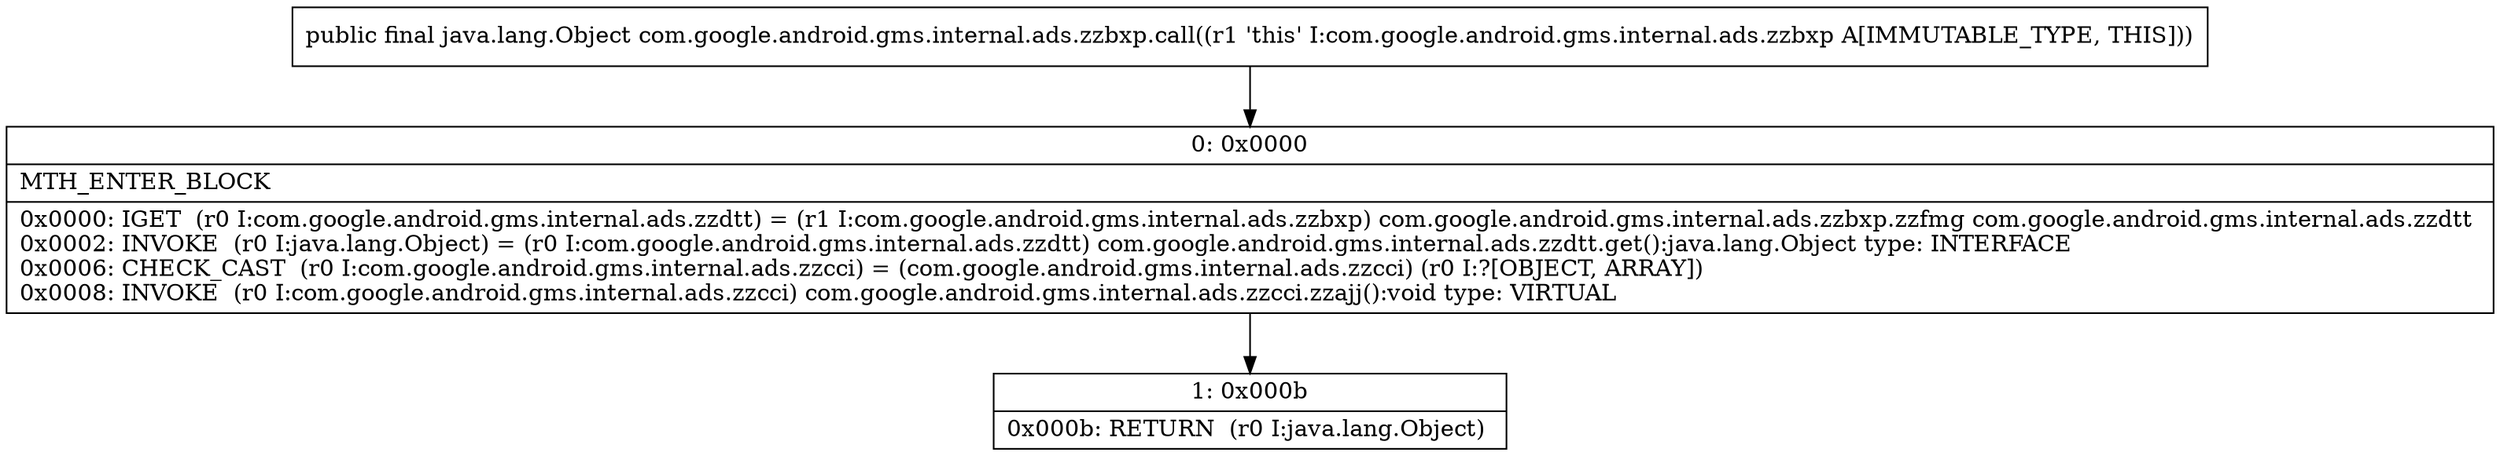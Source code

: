 digraph "CFG forcom.google.android.gms.internal.ads.zzbxp.call()Ljava\/lang\/Object;" {
Node_0 [shape=record,label="{0\:\ 0x0000|MTH_ENTER_BLOCK\l|0x0000: IGET  (r0 I:com.google.android.gms.internal.ads.zzdtt) = (r1 I:com.google.android.gms.internal.ads.zzbxp) com.google.android.gms.internal.ads.zzbxp.zzfmg com.google.android.gms.internal.ads.zzdtt \l0x0002: INVOKE  (r0 I:java.lang.Object) = (r0 I:com.google.android.gms.internal.ads.zzdtt) com.google.android.gms.internal.ads.zzdtt.get():java.lang.Object type: INTERFACE \l0x0006: CHECK_CAST  (r0 I:com.google.android.gms.internal.ads.zzcci) = (com.google.android.gms.internal.ads.zzcci) (r0 I:?[OBJECT, ARRAY]) \l0x0008: INVOKE  (r0 I:com.google.android.gms.internal.ads.zzcci) com.google.android.gms.internal.ads.zzcci.zzajj():void type: VIRTUAL \l}"];
Node_1 [shape=record,label="{1\:\ 0x000b|0x000b: RETURN  (r0 I:java.lang.Object) \l}"];
MethodNode[shape=record,label="{public final java.lang.Object com.google.android.gms.internal.ads.zzbxp.call((r1 'this' I:com.google.android.gms.internal.ads.zzbxp A[IMMUTABLE_TYPE, THIS])) }"];
MethodNode -> Node_0;
Node_0 -> Node_1;
}


